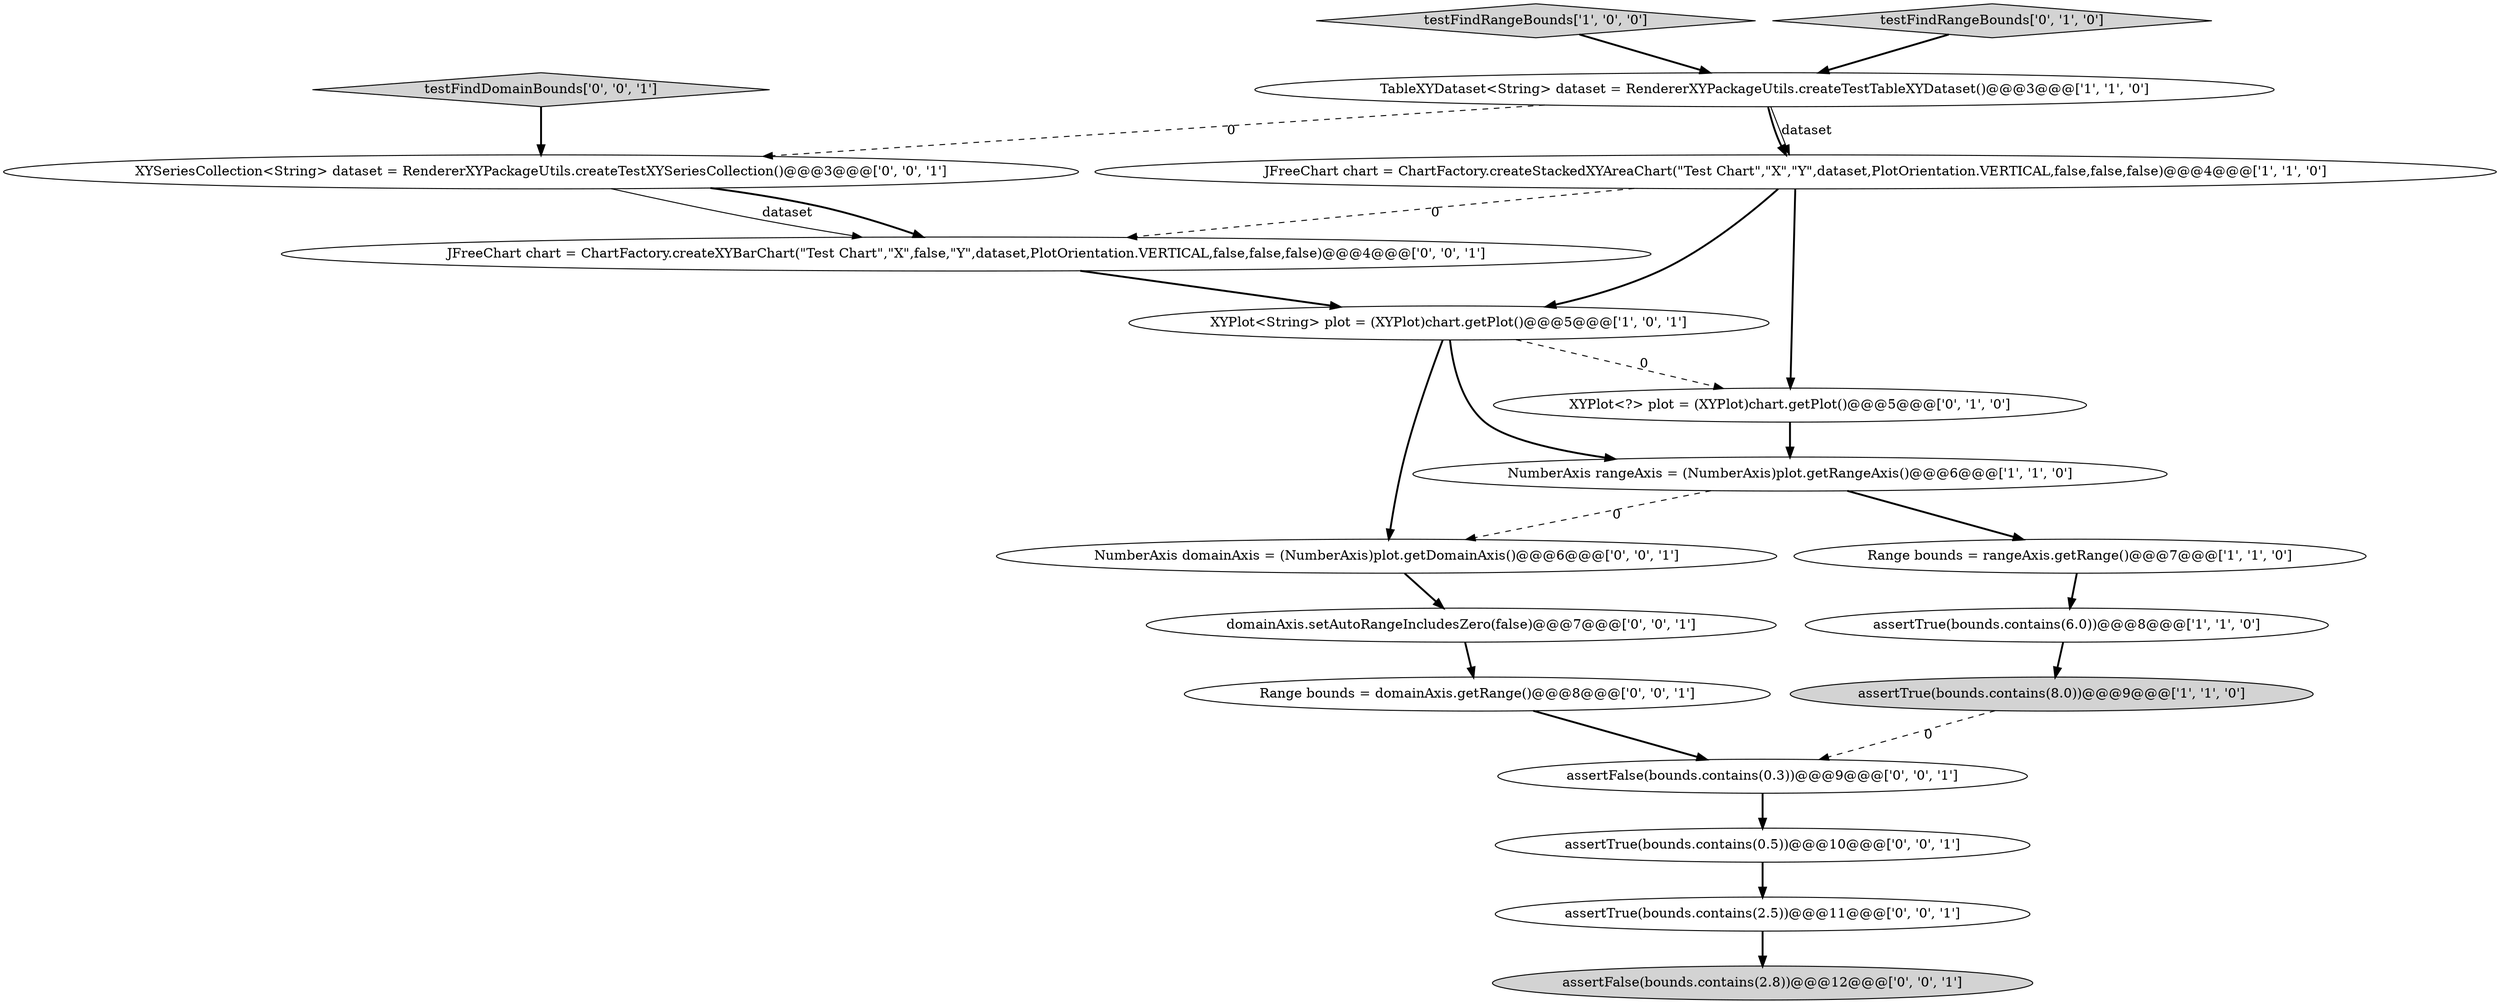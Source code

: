 digraph {
6 [style = filled, label = "NumberAxis rangeAxis = (NumberAxis)plot.getRangeAxis()@@@6@@@['1', '1', '0']", fillcolor = white, shape = ellipse image = "AAA0AAABBB1BBB"];
3 [style = filled, label = "assertTrue(bounds.contains(6.0))@@@8@@@['1', '1', '0']", fillcolor = white, shape = ellipse image = "AAA0AAABBB1BBB"];
5 [style = filled, label = "TableXYDataset<String> dataset = RendererXYPackageUtils.createTestTableXYDataset()@@@3@@@['1', '1', '0']", fillcolor = white, shape = ellipse image = "AAA0AAABBB1BBB"];
10 [style = filled, label = "domainAxis.setAutoRangeIncludesZero(false)@@@7@@@['0', '0', '1']", fillcolor = white, shape = ellipse image = "AAA0AAABBB3BBB"];
2 [style = filled, label = "assertTrue(bounds.contains(8.0))@@@9@@@['1', '1', '0']", fillcolor = lightgray, shape = ellipse image = "AAA0AAABBB1BBB"];
16 [style = filled, label = "assertFalse(bounds.contains(2.8))@@@12@@@['0', '0', '1']", fillcolor = lightgray, shape = ellipse image = "AAA0AAABBB3BBB"];
7 [style = filled, label = "Range bounds = rangeAxis.getRange()@@@7@@@['1', '1', '0']", fillcolor = white, shape = ellipse image = "AAA0AAABBB1BBB"];
19 [style = filled, label = "JFreeChart chart = ChartFactory.createXYBarChart(\"Test Chart\",\"X\",false,\"Y\",dataset,PlotOrientation.VERTICAL,false,false,false)@@@4@@@['0', '0', '1']", fillcolor = white, shape = ellipse image = "AAA0AAABBB3BBB"];
4 [style = filled, label = "XYPlot<String> plot = (XYPlot)chart.getPlot()@@@5@@@['1', '0', '1']", fillcolor = white, shape = ellipse image = "AAA0AAABBB1BBB"];
13 [style = filled, label = "XYSeriesCollection<String> dataset = RendererXYPackageUtils.createTestXYSeriesCollection()@@@3@@@['0', '0', '1']", fillcolor = white, shape = ellipse image = "AAA0AAABBB3BBB"];
11 [style = filled, label = "testFindDomainBounds['0', '0', '1']", fillcolor = lightgray, shape = diamond image = "AAA0AAABBB3BBB"];
8 [style = filled, label = "XYPlot<?> plot = (XYPlot)chart.getPlot()@@@5@@@['0', '1', '0']", fillcolor = white, shape = ellipse image = "AAA1AAABBB2BBB"];
17 [style = filled, label = "assertTrue(bounds.contains(2.5))@@@11@@@['0', '0', '1']", fillcolor = white, shape = ellipse image = "AAA0AAABBB3BBB"];
18 [style = filled, label = "NumberAxis domainAxis = (NumberAxis)plot.getDomainAxis()@@@6@@@['0', '0', '1']", fillcolor = white, shape = ellipse image = "AAA0AAABBB3BBB"];
1 [style = filled, label = "JFreeChart chart = ChartFactory.createStackedXYAreaChart(\"Test Chart\",\"X\",\"Y\",dataset,PlotOrientation.VERTICAL,false,false,false)@@@4@@@['1', '1', '0']", fillcolor = white, shape = ellipse image = "AAA0AAABBB1BBB"];
15 [style = filled, label = "assertTrue(bounds.contains(0.5))@@@10@@@['0', '0', '1']", fillcolor = white, shape = ellipse image = "AAA0AAABBB3BBB"];
12 [style = filled, label = "Range bounds = domainAxis.getRange()@@@8@@@['0', '0', '1']", fillcolor = white, shape = ellipse image = "AAA0AAABBB3BBB"];
0 [style = filled, label = "testFindRangeBounds['1', '0', '0']", fillcolor = lightgray, shape = diamond image = "AAA0AAABBB1BBB"];
14 [style = filled, label = "assertFalse(bounds.contains(0.3))@@@9@@@['0', '0', '1']", fillcolor = white, shape = ellipse image = "AAA0AAABBB3BBB"];
9 [style = filled, label = "testFindRangeBounds['0', '1', '0']", fillcolor = lightgray, shape = diamond image = "AAA0AAABBB2BBB"];
4->6 [style = bold, label=""];
5->13 [style = dashed, label="0"];
6->18 [style = dashed, label="0"];
13->19 [style = bold, label=""];
3->2 [style = bold, label=""];
12->14 [style = bold, label=""];
5->1 [style = bold, label=""];
1->8 [style = bold, label=""];
8->6 [style = bold, label=""];
5->1 [style = solid, label="dataset"];
10->12 [style = bold, label=""];
7->3 [style = bold, label=""];
1->19 [style = dashed, label="0"];
2->14 [style = dashed, label="0"];
13->19 [style = solid, label="dataset"];
18->10 [style = bold, label=""];
11->13 [style = bold, label=""];
4->8 [style = dashed, label="0"];
1->4 [style = bold, label=""];
19->4 [style = bold, label=""];
6->7 [style = bold, label=""];
0->5 [style = bold, label=""];
14->15 [style = bold, label=""];
9->5 [style = bold, label=""];
17->16 [style = bold, label=""];
4->18 [style = bold, label=""];
15->17 [style = bold, label=""];
}
